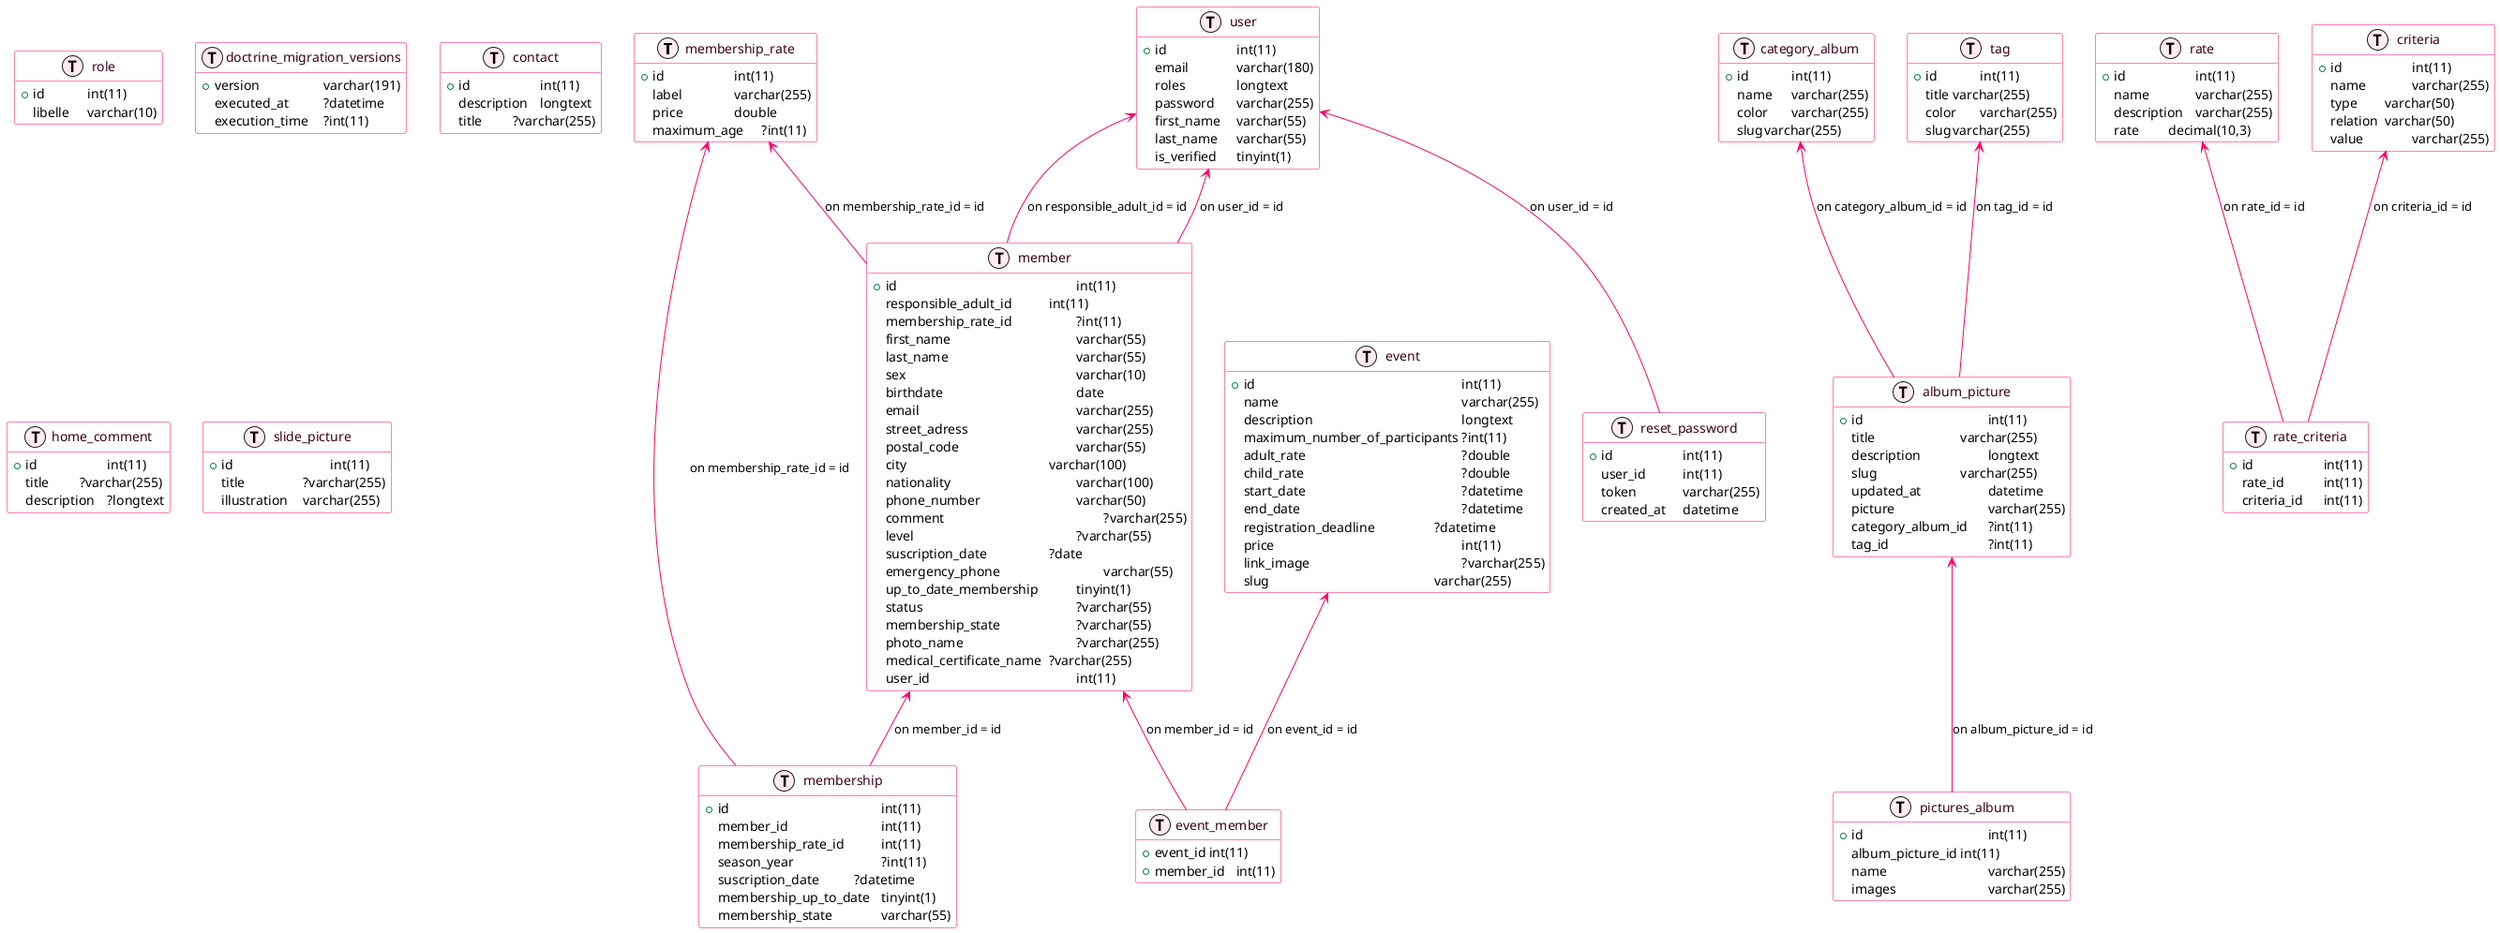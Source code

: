 @startuml
!define table(x) class x << (T,#ffebf3) >>
hide methods
hide stereotypes
skinparam classFontColor #3b0018
skinparam classArrowColor #ff0066
skinparam classBorderColor #ff0066
skinparam classBackgroundColor ##f6f4ee
skinparam shadowing false

table(membership_rate) {
    {field} +id			int(11)
    {field} label		varchar(255)
    {field} price		double
    {field} maximum_age	?int(11)
}


table(pictures_album) {
    {field} +id					int(11)
    {field} album_picture_id	int(11)
    {field} name				varchar(255)
    {field} images				varchar(255)
}

album_picture <-- pictures_album : on album_picture_id = id

table(album_picture) {
    {field} +id					int(11)
    {field} title				varchar(255)
    {field} description			longtext
    {field} slug				varchar(255)
    {field} updated_at			datetime
    {field} picture				varchar(255)
    {field} category_album_id	?int(11)
    {field} tag_id				?int(11)
}

category_album <-- album_picture : on category_album_id = id
tag <-- album_picture : on tag_id = id

table(role) {
    {field} +id		int(11)
    {field} libelle	varchar(10)
}


table(membership) {
    {field} +id						int(11)
    {field} member_id				int(11)
    {field} membership_rate_id		int(11)
    {field} season_year				?int(11)
    {field} suscription_date		?datetime
    {field} membership_up_to_date	tinyint(1)
    {field} membership_state		varchar(55)
}

member <-- membership : on member_id = id
membership_rate <-- membership : on membership_rate_id = id

table(rate) {
    {field} +id			int(11)
    {field} name		varchar(255)
    {field} description	varchar(255)
    {field} rate		decimal(10,3)
}


table(doctrine_migration_versions) {
    {field} +version			varchar(191)
    {field} executed_at		?datetime
    {field} execution_time	?int(11)
}


table(rate_criteria) {
    {field} +id			int(11)
    {field} rate_id		int(11)
    {field} criteria_id	int(11)
}

rate <-- rate_criteria : on rate_id = id
criteria <-- rate_criteria : on criteria_id = id

table(tag) {
    {field} +id		int(11)
    {field} title	varchar(255)
    {field} color	varchar(255)
    {field} slug	varchar(255)
}


table(event) {
    {field} +id								int(11)
    {field} name							varchar(255)
    {field} description						longtext
    {field} maximum_number_of_participants	?int(11)
    {field} adult_rate						?double
    {field} child_rate						?double
    {field} start_date						?datetime
    {field} end_date						?datetime
    {field} registration_deadline			?datetime
    {field} price							int(11)
    {field} link_image						?varchar(255)
    {field} slug							varchar(255)
}


table(criteria) {
    {field} +id			int(11)
    {field} name		varchar(255)
    {field} type		varchar(50)
    {field} relation	varchar(50)
    {field} value		varchar(255)
}


table(contact) {
    {field} +id			int(11)
    {field} description	longtext
    {field} title		?varchar(255)
}


table(home_comment) {
    {field} +id			int(11)
    {field} title		?varchar(255)
    {field} description	?longtext
}


table(reset_password) {
    {field} +id			int(11)
    {field} user_id		int(11)
    {field} token		varchar(255)
    {field} created_at	datetime
}

user <-- reset_password : on user_id = id

table(category_album) {
    {field} +id		int(11)
    {field} name	varchar(255)
    {field} color	varchar(255)
    {field} slug	varchar(255)
}


table(member) {
    {field} +id							int(11)
    {field} responsible_adult_id		int(11)
    {field} membership_rate_id			?int(11)
    {field} first_name					varchar(55)
    {field} last_name					varchar(55)
    {field} sex							varchar(10)
    {field} birthdate					date
    {field} email						varchar(255)
    {field} street_adress				varchar(255)
    {field} postal_code					varchar(55)
    {field} city						varchar(100)
    {field} nationality					varchar(100)
    {field} phone_number				varchar(50)
    {field} comment						?varchar(255)
    {field} level						?varchar(55)
    {field} suscription_date			?date
    {field} emergency_phone				varchar(55)
    {field} up_to_date_membership		tinyint(1)
    {field} status						?varchar(55)
    {field} membership_state			?varchar(55)
    {field} photo_name					?varchar(255)
    {field} medical_certificate_name	?varchar(255)
    {field} user_id						int(11)
}

user <-- member : on responsible_adult_id = id
membership_rate <-- member : on membership_rate_id = id
user <-- member : on user_id = id

table(slide_picture) {
    {field} +id				int(11)
    {field} title			?varchar(255)
    {field} illustration	varchar(255)
}


table(event_member) {
    {field} +event_id	int(11)
    {field} +member_id	int(11)
}

event <-- event_member : on event_id = id
member <-- event_member : on member_id = id

table(user) {
    {field} +id			int(11)
    {field} email		varchar(180)
    {field} roles		longtext
    {field} password	varchar(255)
    {field} first_name	varchar(55)
    {field} last_name	varchar(55)
    {field} is_verified	tinyint(1)
}


@enduml